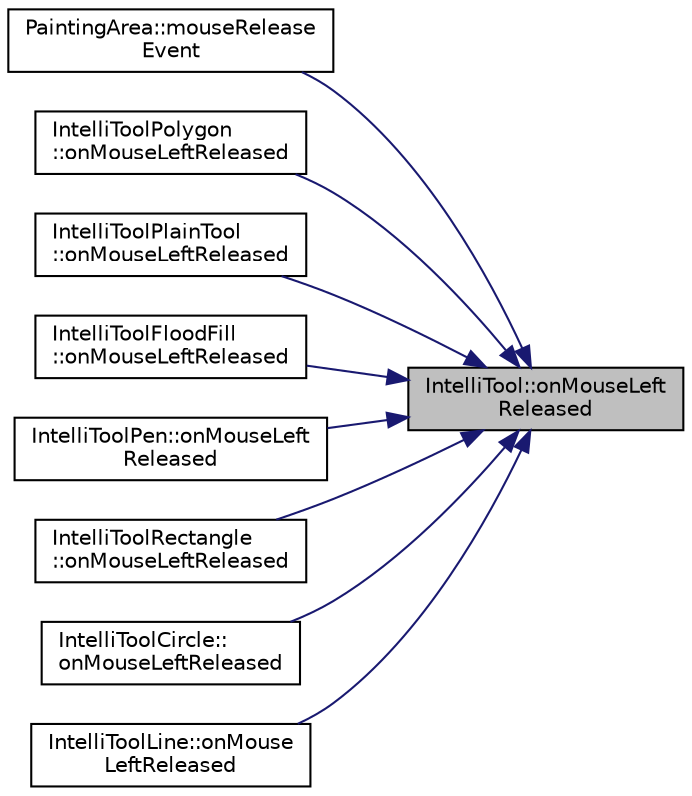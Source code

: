 digraph "IntelliTool::onMouseLeftReleased"
{
 // LATEX_PDF_SIZE
  edge [fontname="Helvetica",fontsize="10",labelfontname="Helvetica",labelfontsize="10"];
  node [fontname="Helvetica",fontsize="10",shape=record];
  rankdir="RL";
  Node1 [label="IntelliTool::onMouseLeft\lReleased",height=0.2,width=0.4,color="black", fillcolor="grey75", style="filled", fontcolor="black",tooltip="A function managing the left click Released of a Mouse. Call this in child classes!"];
  Node1 -> Node2 [dir="back",color="midnightblue",fontsize="10",style="solid",fontname="Helvetica"];
  Node2 [label="PaintingArea::mouseRelease\lEvent",height=0.2,width=0.4,color="black", fillcolor="white", style="filled",URL="$class_painting_area.html#a35b5df914acb608cc29717659793359c",tooltip=" "];
  Node1 -> Node3 [dir="back",color="midnightblue",fontsize="10",style="solid",fontname="Helvetica"];
  Node3 [label="IntelliToolPolygon\l::onMouseLeftReleased",height=0.2,width=0.4,color="black", fillcolor="white", style="filled",URL="$class_intelli_tool_polygon.html#a4e1473ff408ae2e11cf6a43f6f575f21",tooltip="A function managing the left click Released of a Mouse. Call this in child classes!"];
  Node1 -> Node4 [dir="back",color="midnightblue",fontsize="10",style="solid",fontname="Helvetica"];
  Node4 [label="IntelliToolPlainTool\l::onMouseLeftReleased",height=0.2,width=0.4,color="black", fillcolor="white", style="filled",URL="$class_intelli_tool_plain_tool.html#ac23f5d0f07e42fd7c2ea3fc1347da400",tooltip="A function managing the left click released of a mouse. Merging the fill to the active layer."];
  Node1 -> Node5 [dir="back",color="midnightblue",fontsize="10",style="solid",fontname="Helvetica"];
  Node5 [label="IntelliToolFloodFill\l::onMouseLeftReleased",height=0.2,width=0.4,color="black", fillcolor="white", style="filled",URL="$class_intelli_tool_flood_fill.html#a7438ef96c6c36068bce76e2364e8594c",tooltip="A function managing the left click released of a mouse."];
  Node1 -> Node6 [dir="back",color="midnightblue",fontsize="10",style="solid",fontname="Helvetica"];
  Node6 [label="IntelliToolPen::onMouseLeft\lReleased",height=0.2,width=0.4,color="black", fillcolor="white", style="filled",URL="$class_intelli_tool_pen.html#abda7a22b9766fa4ad254324a53cab94d",tooltip="A function managing the left click released of a mouse. Merging the drawing to the active layer."];
  Node1 -> Node7 [dir="back",color="midnightblue",fontsize="10",style="solid",fontname="Helvetica"];
  Node7 [label="IntelliToolRectangle\l::onMouseLeftReleased",height=0.2,width=0.4,color="black", fillcolor="white", style="filled",URL="$class_intelli_tool_rectangle.html#a94460e3ff1c19e80bde922c55f53cc43",tooltip="A function managing the left click released of a mouse. Merging the draw to the active layer."];
  Node1 -> Node8 [dir="back",color="midnightblue",fontsize="10",style="solid",fontname="Helvetica"];
  Node8 [label="IntelliToolCircle::\lonMouseLeftReleased",height=0.2,width=0.4,color="black", fillcolor="white", style="filled",URL="$class_intelli_tool_circle.html#ad8e438ec997c57262b5efc2db4cee1a3",tooltip="A function managing the left click released of a mouse."];
  Node1 -> Node9 [dir="back",color="midnightblue",fontsize="10",style="solid",fontname="Helvetica"];
  Node9 [label="IntelliToolLine::onMouse\lLeftReleased",height=0.2,width=0.4,color="black", fillcolor="white", style="filled",URL="$class_intelli_tool_line.html#ac93f76ff20a1c111a403b298bab02482",tooltip="A function managing the left click released of a mouse."];
}
